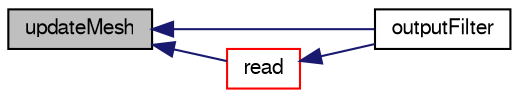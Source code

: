 digraph "updateMesh"
{
  bgcolor="transparent";
  edge [fontname="FreeSans",fontsize="10",labelfontname="FreeSans",labelfontsize="10"];
  node [fontname="FreeSans",fontsize="10",shape=record];
  rankdir="LR";
  Node72 [label="updateMesh",height=0.2,width=0.4,color="black", fillcolor="grey75", style="filled", fontcolor="black"];
  Node72 -> Node73 [dir="back",color="midnightblue",fontsize="10",style="solid",fontname="FreeSans"];
  Node73 [label="outputFilter",height=0.2,width=0.4,color="black",URL="$a26134.html#a541536f356684a7a85908e97133f85bb",tooltip="Return the output filter. "];
  Node72 -> Node74 [dir="back",color="midnightblue",fontsize="10",style="solid",fontname="FreeSans"];
  Node74 [label="read",height=0.2,width=0.4,color="red",URL="$a26134.html#afac0600fef97b05534a595ce00b272ed",tooltip="Read and set the function object if its data have changed. "];
  Node74 -> Node73 [dir="back",color="midnightblue",fontsize="10",style="solid",fontname="FreeSans"];
}
